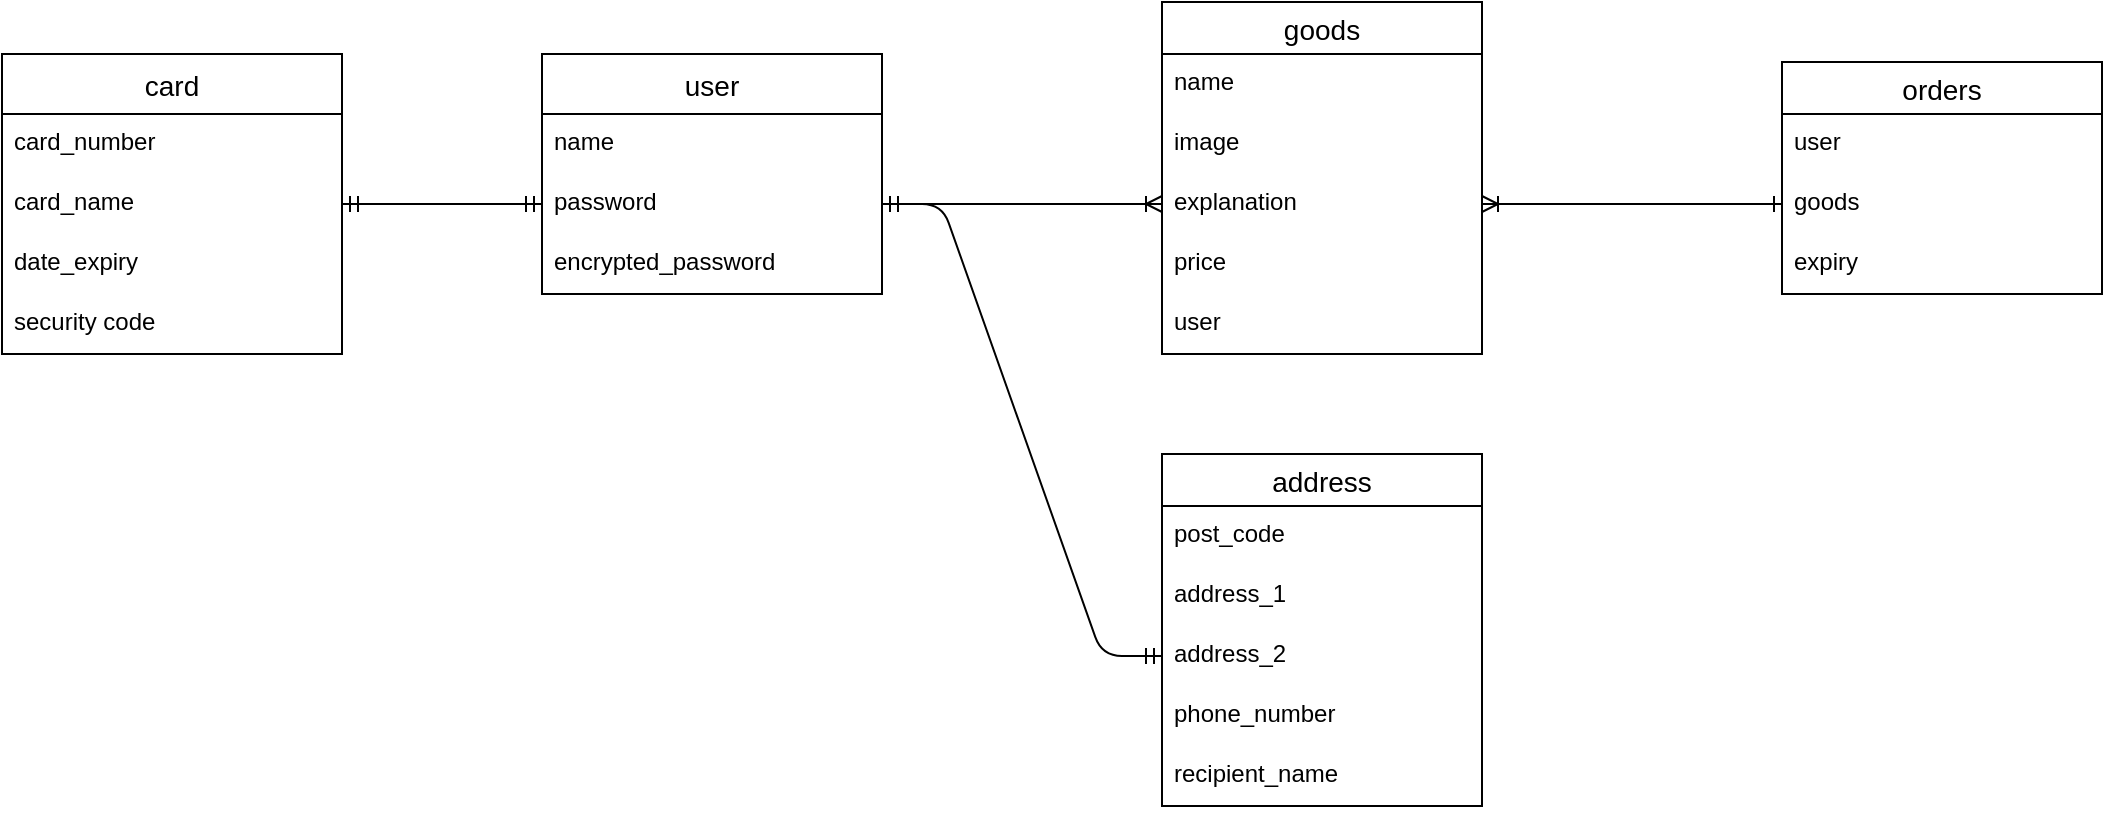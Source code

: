 <mxfile>
    <diagram id="3BfU7XlvlRBZM5sxZwcV" name="ページ1">
        <mxGraphModel dx="1215" dy="779" grid="1" gridSize="10" guides="1" tooltips="1" connect="1" arrows="1" fold="1" page="1" pageScale="1" pageWidth="827" pageHeight="1169" math="0" shadow="0">
            <root>
                <mxCell id="0"/>
                <mxCell id="1" parent="0"/>
                <mxCell id="4Lga0W8iNUMcXAk7laAz-13" value="user" style="swimlane;fontStyle=0;childLayout=stackLayout;horizontal=1;startSize=30;horizontalStack=0;resizeParent=1;resizeParentMax=0;resizeLast=0;collapsible=1;marginBottom=0;align=center;fontSize=14;rotation=0;" vertex="1" parent="1">
                    <mxGeometry x="280" y="160" width="170" height="120" as="geometry">
                        <mxRectangle x="120" y="180" width="60" height="30" as="alternateBounds"/>
                    </mxGeometry>
                </mxCell>
                <mxCell id="4Lga0W8iNUMcXAk7laAz-14" value="name" style="text;strokeColor=none;fillColor=none;spacingLeft=4;spacingRight=4;overflow=hidden;rotatable=0;points=[[0,0.5],[1,0.5]];portConstraint=eastwest;fontSize=12;rotation=0;" vertex="1" parent="4Lga0W8iNUMcXAk7laAz-13">
                    <mxGeometry y="30" width="170" height="30" as="geometry"/>
                </mxCell>
                <mxCell id="4Lga0W8iNUMcXAk7laAz-15" value="password" style="text;strokeColor=none;fillColor=none;spacingLeft=4;spacingRight=4;overflow=hidden;rotatable=0;points=[[0,0.5],[1,0.5]];portConstraint=eastwest;fontSize=12;rotation=0;" vertex="1" parent="4Lga0W8iNUMcXAk7laAz-13">
                    <mxGeometry y="60" width="170" height="30" as="geometry"/>
                </mxCell>
                <mxCell id="4Lga0W8iNUMcXAk7laAz-16" value="encrypted_password&#10;" style="text;strokeColor=none;fillColor=none;spacingLeft=4;spacingRight=4;overflow=hidden;rotatable=0;points=[[0,0.5],[1,0.5]];portConstraint=eastwest;fontSize=12;" vertex="1" parent="4Lga0W8iNUMcXAk7laAz-13">
                    <mxGeometry y="90" width="170" height="30" as="geometry"/>
                </mxCell>
                <mxCell id="4Lga0W8iNUMcXAk7laAz-17" value="goods" style="swimlane;fontStyle=0;childLayout=stackLayout;horizontal=1;startSize=26;horizontalStack=0;resizeParent=1;resizeParentMax=0;resizeLast=0;collapsible=1;marginBottom=0;align=center;fontSize=14;" vertex="1" parent="1">
                    <mxGeometry x="590" y="134" width="160" height="176" as="geometry"/>
                </mxCell>
                <mxCell id="4Lga0W8iNUMcXAk7laAz-18" value="name" style="text;strokeColor=none;fillColor=none;spacingLeft=4;spacingRight=4;overflow=hidden;rotatable=0;points=[[0,0.5],[1,0.5]];portConstraint=eastwest;fontSize=12;" vertex="1" parent="4Lga0W8iNUMcXAk7laAz-17">
                    <mxGeometry y="26" width="160" height="30" as="geometry"/>
                </mxCell>
                <mxCell id="4Lga0W8iNUMcXAk7laAz-19" value="image " style="text;strokeColor=none;fillColor=none;spacingLeft=4;spacingRight=4;overflow=hidden;rotatable=0;points=[[0,0.5],[1,0.5]];portConstraint=eastwest;fontSize=12;" vertex="1" parent="4Lga0W8iNUMcXAk7laAz-17">
                    <mxGeometry y="56" width="160" height="30" as="geometry"/>
                </mxCell>
                <mxCell id="4Lga0W8iNUMcXAk7laAz-20" value="explanation  " style="text;strokeColor=none;fillColor=none;spacingLeft=4;spacingRight=4;overflow=hidden;rotatable=0;points=[[0,0.5],[1,0.5]];portConstraint=eastwest;fontSize=12;" vertex="1" parent="4Lga0W8iNUMcXAk7laAz-17">
                    <mxGeometry y="86" width="160" height="30" as="geometry"/>
                </mxCell>
                <mxCell id="4Lga0W8iNUMcXAk7laAz-21" value="price" style="text;strokeColor=none;fillColor=none;spacingLeft=4;spacingRight=4;overflow=hidden;rotatable=0;points=[[0,0.5],[1,0.5]];portConstraint=eastwest;fontSize=12;" vertex="1" parent="4Lga0W8iNUMcXAk7laAz-17">
                    <mxGeometry y="116" width="160" height="30" as="geometry"/>
                </mxCell>
                <mxCell id="4Lga0W8iNUMcXAk7laAz-22" value="user " style="text;strokeColor=none;fillColor=none;spacingLeft=4;spacingRight=4;overflow=hidden;rotatable=0;points=[[0,0.5],[1,0.5]];portConstraint=eastwest;fontSize=12;" vertex="1" parent="4Lga0W8iNUMcXAk7laAz-17">
                    <mxGeometry y="146" width="160" height="30" as="geometry"/>
                </mxCell>
                <mxCell id="4Lga0W8iNUMcXAk7laAz-23" value="orders" style="swimlane;fontStyle=0;childLayout=stackLayout;horizontal=1;startSize=26;horizontalStack=0;resizeParent=1;resizeParentMax=0;resizeLast=0;collapsible=1;marginBottom=0;align=center;fontSize=14;" vertex="1" parent="1">
                    <mxGeometry x="900" y="164" width="160" height="116" as="geometry"/>
                </mxCell>
                <mxCell id="4Lga0W8iNUMcXAk7laAz-24" value="user" style="text;strokeColor=none;fillColor=none;spacingLeft=4;spacingRight=4;overflow=hidden;rotatable=0;points=[[0,0.5],[1,0.5]];portConstraint=eastwest;fontSize=12;" vertex="1" parent="4Lga0W8iNUMcXAk7laAz-23">
                    <mxGeometry y="26" width="160" height="30" as="geometry"/>
                </mxCell>
                <mxCell id="4Lga0W8iNUMcXAk7laAz-25" value="goods" style="text;strokeColor=none;fillColor=none;spacingLeft=4;spacingRight=4;overflow=hidden;rotatable=0;points=[[0,0.5],[1,0.5]];portConstraint=eastwest;fontSize=12;" vertex="1" parent="4Lga0W8iNUMcXAk7laAz-23">
                    <mxGeometry y="56" width="160" height="30" as="geometry"/>
                </mxCell>
                <mxCell id="4Lga0W8iNUMcXAk7laAz-26" value="expiry" style="text;strokeColor=none;fillColor=none;spacingLeft=4;spacingRight=4;overflow=hidden;rotatable=0;points=[[0,0.5],[1,0.5]];portConstraint=eastwest;fontSize=12;" vertex="1" parent="4Lga0W8iNUMcXAk7laAz-23">
                    <mxGeometry y="86" width="160" height="30" as="geometry"/>
                </mxCell>
                <mxCell id="4Lga0W8iNUMcXAk7laAz-27" value="address" style="swimlane;fontStyle=0;childLayout=stackLayout;horizontal=1;startSize=26;horizontalStack=0;resizeParent=1;resizeParentMax=0;resizeLast=0;collapsible=1;marginBottom=0;align=center;fontSize=14;" vertex="1" parent="1">
                    <mxGeometry x="590" y="360" width="160" height="176" as="geometry"/>
                </mxCell>
                <mxCell id="4Lga0W8iNUMcXAk7laAz-28" value="post_code" style="text;strokeColor=none;fillColor=none;spacingLeft=4;spacingRight=4;overflow=hidden;rotatable=0;points=[[0,0.5],[1,0.5]];portConstraint=eastwest;fontSize=12;" vertex="1" parent="4Lga0W8iNUMcXAk7laAz-27">
                    <mxGeometry y="26" width="160" height="30" as="geometry"/>
                </mxCell>
                <mxCell id="4Lga0W8iNUMcXAk7laAz-29" value="address_1" style="text;strokeColor=none;fillColor=none;spacingLeft=4;spacingRight=4;overflow=hidden;rotatable=0;points=[[0,0.5],[1,0.5]];portConstraint=eastwest;fontSize=12;" vertex="1" parent="4Lga0W8iNUMcXAk7laAz-27">
                    <mxGeometry y="56" width="160" height="30" as="geometry"/>
                </mxCell>
                <mxCell id="4Lga0W8iNUMcXAk7laAz-30" value="address_2 " style="text;strokeColor=none;fillColor=none;spacingLeft=4;spacingRight=4;overflow=hidden;rotatable=0;points=[[0,0.5],[1,0.5]];portConstraint=eastwest;fontSize=12;" vertex="1" parent="4Lga0W8iNUMcXAk7laAz-27">
                    <mxGeometry y="86" width="160" height="30" as="geometry"/>
                </mxCell>
                <mxCell id="4Lga0W8iNUMcXAk7laAz-31" value="phone_number " style="text;strokeColor=none;fillColor=none;spacingLeft=4;spacingRight=4;overflow=hidden;rotatable=0;points=[[0,0.5],[1,0.5]];portConstraint=eastwest;fontSize=12;" vertex="1" parent="4Lga0W8iNUMcXAk7laAz-27">
                    <mxGeometry y="116" width="160" height="30" as="geometry"/>
                </mxCell>
                <mxCell id="4Lga0W8iNUMcXAk7laAz-32" value="recipient_name" style="text;strokeColor=none;fillColor=none;spacingLeft=4;spacingRight=4;overflow=hidden;rotatable=0;points=[[0,0.5],[1,0.5]];portConstraint=eastwest;fontSize=12;" vertex="1" parent="4Lga0W8iNUMcXAk7laAz-27">
                    <mxGeometry y="146" width="160" height="30" as="geometry"/>
                </mxCell>
                <mxCell id="4Lga0W8iNUMcXAk7laAz-33" value="card" style="swimlane;fontStyle=0;childLayout=stackLayout;horizontal=1;startSize=30;horizontalStack=0;resizeParent=1;resizeParentMax=0;resizeLast=0;collapsible=1;marginBottom=0;align=center;fontSize=14;rotation=0;" vertex="1" parent="1">
                    <mxGeometry x="10" y="160" width="170" height="150" as="geometry">
                        <mxRectangle x="120" y="180" width="60" height="30" as="alternateBounds"/>
                    </mxGeometry>
                </mxCell>
                <mxCell id="4Lga0W8iNUMcXAk7laAz-34" value="card_number" style="text;strokeColor=none;fillColor=none;spacingLeft=4;spacingRight=4;overflow=hidden;rotatable=0;points=[[0,0.5],[1,0.5]];portConstraint=eastwest;fontSize=12;rotation=0;" vertex="1" parent="4Lga0W8iNUMcXAk7laAz-33">
                    <mxGeometry y="30" width="170" height="30" as="geometry"/>
                </mxCell>
                <mxCell id="4Lga0W8iNUMcXAk7laAz-35" value="card_name " style="text;strokeColor=none;fillColor=none;spacingLeft=4;spacingRight=4;overflow=hidden;rotatable=0;points=[[0,0.5],[1,0.5]];portConstraint=eastwest;fontSize=12;rotation=0;" vertex="1" parent="4Lga0W8iNUMcXAk7laAz-33">
                    <mxGeometry y="60" width="170" height="30" as="geometry"/>
                </mxCell>
                <mxCell id="4Lga0W8iNUMcXAk7laAz-36" value="date_expiry" style="text;strokeColor=none;fillColor=none;spacingLeft=4;spacingRight=4;overflow=hidden;rotatable=0;points=[[0,0.5],[1,0.5]];portConstraint=eastwest;fontSize=12;" vertex="1" parent="4Lga0W8iNUMcXAk7laAz-33">
                    <mxGeometry y="90" width="170" height="30" as="geometry"/>
                </mxCell>
                <mxCell id="4Lga0W8iNUMcXAk7laAz-37" value="security code" style="text;strokeColor=none;fillColor=none;spacingLeft=4;spacingRight=4;overflow=hidden;rotatable=0;points=[[0,0.5],[1,0.5]];portConstraint=eastwest;fontSize=12;" vertex="1" parent="4Lga0W8iNUMcXAk7laAz-33">
                    <mxGeometry y="120" width="170" height="30" as="geometry"/>
                </mxCell>
                <mxCell id="4Lga0W8iNUMcXAk7laAz-38" value="" style="edgeStyle=entityRelationEdgeStyle;fontSize=12;html=1;endArrow=ERoneToMany;exitX=1;exitY=0.5;exitDx=0;exitDy=0;entryX=0;entryY=0.5;entryDx=0;entryDy=0;" edge="1" parent="1" source="4Lga0W8iNUMcXAk7laAz-15" target="4Lga0W8iNUMcXAk7laAz-20">
                    <mxGeometry width="100" height="100" relative="1" as="geometry">
                        <mxPoint x="475" y="257.5" as="sourcePoint"/>
                        <mxPoint x="580" y="257.5" as="targetPoint"/>
                    </mxGeometry>
                </mxCell>
                <mxCell id="4Lga0W8iNUMcXAk7laAz-39" value="" style="edgeStyle=entityRelationEdgeStyle;fontSize=12;html=1;endArrow=ERmandOne;startArrow=ERmandOne;entryX=0;entryY=0.5;entryDx=0;entryDy=0;exitX=1;exitY=0.5;exitDx=0;exitDy=0;" edge="1" parent="1" source="4Lga0W8iNUMcXAk7laAz-15" target="4Lga0W8iNUMcXAk7laAz-30">
                    <mxGeometry width="100" height="100" relative="1" as="geometry">
                        <mxPoint x="430" y="530" as="sourcePoint"/>
                        <mxPoint x="530" y="430" as="targetPoint"/>
                    </mxGeometry>
                </mxCell>
                <mxCell id="4Lga0W8iNUMcXAk7laAz-40" value="" style="edgeStyle=entityRelationEdgeStyle;fontSize=12;html=1;endArrow=ERmandOne;startArrow=ERmandOne;entryX=0;entryY=0.5;entryDx=0;entryDy=0;exitX=1;exitY=0.5;exitDx=0;exitDy=0;" edge="1" parent="1" source="4Lga0W8iNUMcXAk7laAz-35" target="4Lga0W8iNUMcXAk7laAz-15">
                    <mxGeometry width="100" height="100" relative="1" as="geometry">
                        <mxPoint x="430" y="530" as="sourcePoint"/>
                        <mxPoint x="530" y="430" as="targetPoint"/>
                    </mxGeometry>
                </mxCell>
                <mxCell id="4Lga0W8iNUMcXAk7laAz-41" value="" style="edgeStyle=entityRelationEdgeStyle;fontSize=12;html=1;endArrow=ERone;exitX=1;exitY=0.5;exitDx=0;exitDy=0;entryX=0;entryY=0.5;entryDx=0;entryDy=0;strokeColor=default;startArrow=ERoneToMany;startFill=0;endFill=0;" edge="1" parent="1" source="4Lga0W8iNUMcXAk7laAz-20" target="4Lga0W8iNUMcXAk7laAz-25">
                    <mxGeometry width="100" height="100" relative="1" as="geometry">
                        <mxPoint x="750" y="230" as="sourcePoint"/>
                        <mxPoint x="850" y="134" as="targetPoint"/>
                    </mxGeometry>
                </mxCell>
            </root>
        </mxGraphModel>
    </diagram>
</mxfile>